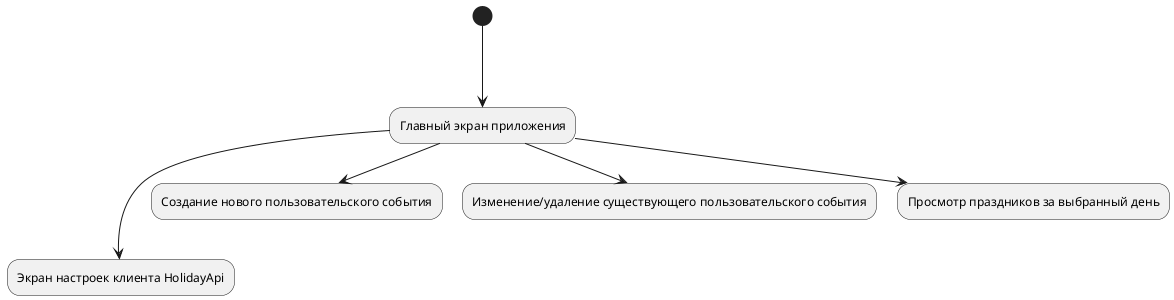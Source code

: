 @startuml
(*) ---> "Главный экран приложения" as M1

M1 ---> "Экран настроек клиента HolidayApi"

M1 --> "Создание нового пользовательского события"

M1 --> "Изменение/удаление существующего пользовательского события"

M1 --> "Просмотр праздников за выбранный день"
@enduml
